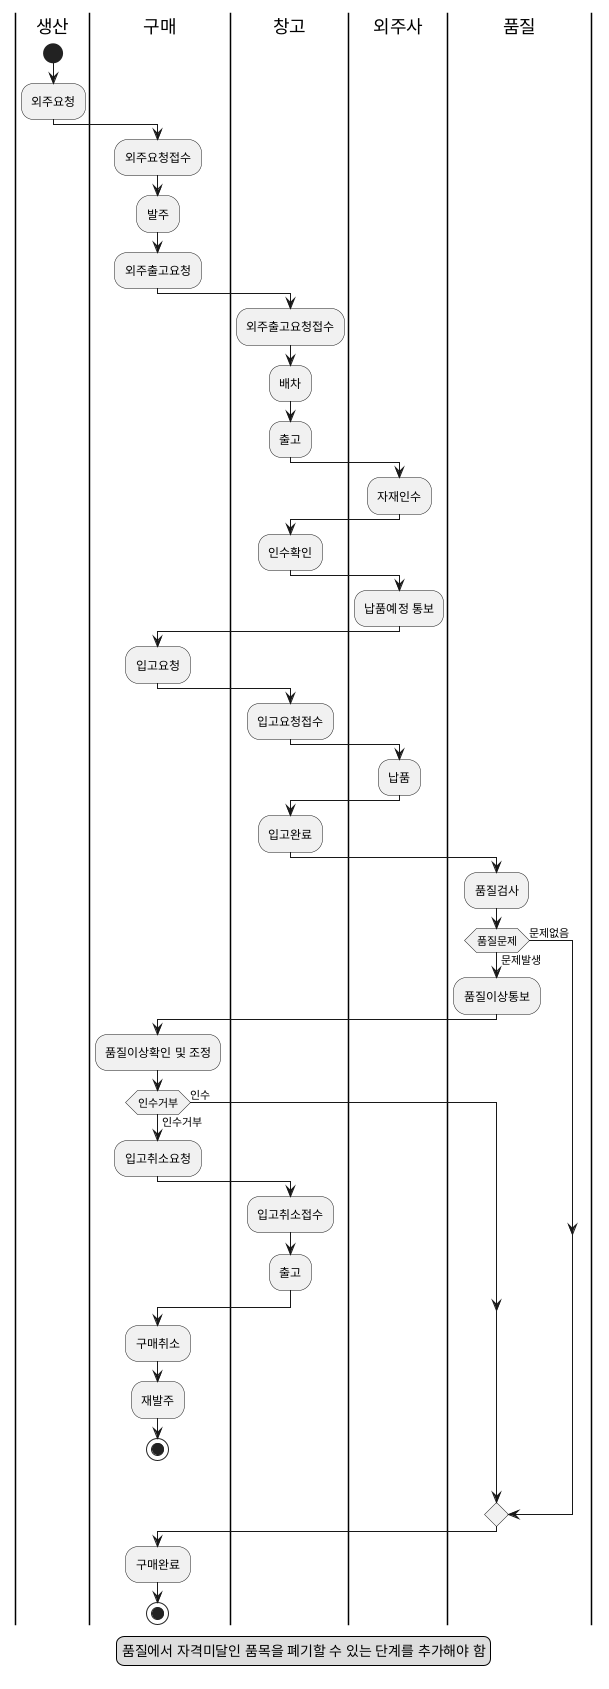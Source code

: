 @startuml
|생산|
start
:외주요청;
|구매|
:외주요청접수;
:발주;
:외주출고요청;
|창고|
:외주출고요청접수;
:배차;
:출고;
|외주사|
:자재인수;
|창고|
:인수확인;
|외주사|
:납품예정 통보;
|구매|
:입고요청;
|창고|
:입고요청접수;
|외주사|
:납품;
|창고|
:입고완료;
|품질|
:품질검사;
if(품질문제) then (문제발생)
  :품질이상통보;
  |구매|
  :품질이상확인 및 조정;
  if(인수거부) then (인수거부)
    :입고취소요청;
    |창고|
    :입고취소접수;
    :출고;
    |구매|
    :구매취소;
    :재발주;
    stop
  else (인수)

  endif
else (문제없음)

endif
|구매|
:구매완료;
stop

legend bottom
  품질에서 자격미달인 품목을 폐기할 수 있는 단계를 추가해야 함
endlegend
@enduml
